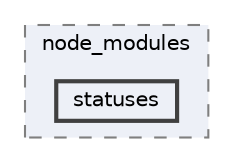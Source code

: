 digraph "pkiclassroomrescheduler/src/main/frontend/node_modules/serve-index/node_modules/statuses"
{
 // LATEX_PDF_SIZE
  bgcolor="transparent";
  edge [fontname=Helvetica,fontsize=10,labelfontname=Helvetica,labelfontsize=10];
  node [fontname=Helvetica,fontsize=10,shape=box,height=0.2,width=0.4];
  compound=true
  subgraph clusterdir_f72314d27bcaa525338a40e02c6eaf61 {
    graph [ bgcolor="#edf0f7", pencolor="grey50", label="node_modules", fontname=Helvetica,fontsize=10 style="filled,dashed", URL="dir_f72314d27bcaa525338a40e02c6eaf61.html",tooltip=""]
  dir_048d61f116e39324a32be3a654da693f [label="statuses", fillcolor="#edf0f7", color="grey25", style="filled,bold", URL="dir_048d61f116e39324a32be3a654da693f.html",tooltip=""];
  }
}
